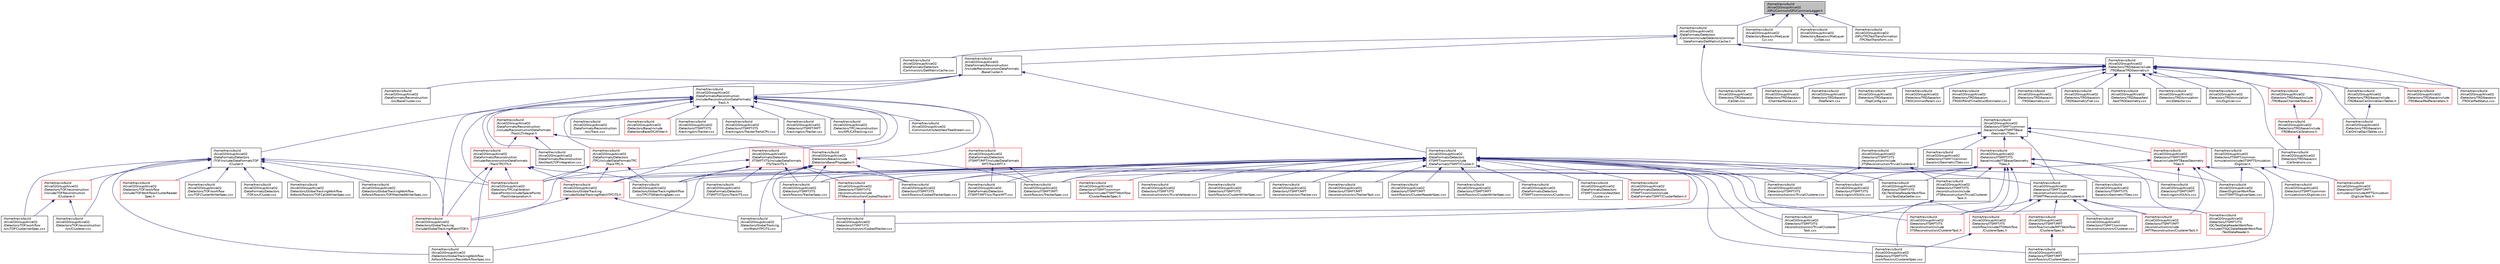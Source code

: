digraph "/home/travis/build/AliceO2Group/AliceO2/GPU/Common/GPUCommonLogger.h"
{
 // INTERACTIVE_SVG=YES
  bgcolor="transparent";
  edge [fontname="Helvetica",fontsize="10",labelfontname="Helvetica",labelfontsize="10"];
  node [fontname="Helvetica",fontsize="10",shape=record];
  Node1 [label="/home/travis/build\l/AliceO2Group/AliceO2\l/GPU/Common/GPUCommonLogger.h",height=0.2,width=0.4,color="black", fillcolor="grey75", style="filled", fontcolor="black"];
  Node1 -> Node2 [dir="back",color="midnightblue",fontsize="10",style="solid",fontname="Helvetica"];
  Node2 [label="/home/travis/build\l/AliceO2Group/AliceO2\l/DataFormats/Detectors\l/Common/include/DetectorsCommon\lDataFormats/DetMatrixCache.h",height=0.2,width=0.4,color="black",URL="$d4/d20/DetMatrixCache_8h.html"];
  Node2 -> Node3 [dir="back",color="midnightblue",fontsize="10",style="solid",fontname="Helvetica"];
  Node3 [label="/home/travis/build\l/AliceO2Group/AliceO2\l/DataFormats/Detectors\l/Common/src/DetMatrixCache.cxx",height=0.2,width=0.4,color="black",URL="$d3/d4e/DetMatrixCache_8cxx.html"];
  Node2 -> Node4 [dir="back",color="midnightblue",fontsize="10",style="solid",fontname="Helvetica"];
  Node4 [label="/home/travis/build\l/AliceO2Group/AliceO2\l/DataFormats/Reconstruction\l/include/ReconstructionDataFormats\l/BaseCluster.h",height=0.2,width=0.4,color="black",URL="$d4/de2/BaseCluster_8h.html"];
  Node4 -> Node5 [dir="back",color="midnightblue",fontsize="10",style="solid",fontname="Helvetica"];
  Node5 [label="/home/travis/build\l/AliceO2Group/AliceO2\l/DataFormats/Detectors\l/ITSMFT/common/include\l/DataFormatsITSMFT/Cluster.h",height=0.2,width=0.4,color="black",URL="$d1/d62/DataFormats_2Detectors_2ITSMFT_2common_2include_2DataFormatsITSMFT_2Cluster_8h.html"];
  Node5 -> Node6 [dir="back",color="midnightblue",fontsize="10",style="solid",fontname="Helvetica"];
  Node6 [label="/home/travis/build\l/AliceO2Group/AliceO2\l/DataFormats/Detectors\l/ITSMFT/common/include\l/DataFormatsITSMFT/ClusterPattern.h",height=0.2,width=0.4,color="red",URL="$de/dc1/ClusterPattern_8h.html"];
  Node5 -> Node7 [dir="back",color="midnightblue",fontsize="10",style="solid",fontname="Helvetica"];
  Node7 [label="/home/travis/build\l/AliceO2Group/AliceO2\l/DataFormats/Detectors\l/ITSMFT/common/src/Cluster.cxx",height=0.2,width=0.4,color="black",URL="$df/db9/DataFormats_2Detectors_2ITSMFT_2common_2src_2Cluster_8cxx.html"];
  Node5 -> Node8 [dir="back",color="midnightblue",fontsize="10",style="solid",fontname="Helvetica"];
  Node8 [label="/home/travis/build\l/AliceO2Group/AliceO2\l/DataFormats/Detectors\l/ITSMFT/common/test/test\l_Cluster.cxx",height=0.2,width=0.4,color="black",URL="$da/db3/test__Cluster_8cxx.html"];
  Node5 -> Node9 [dir="back",color="midnightblue",fontsize="10",style="solid",fontname="Helvetica"];
  Node9 [label="/home/travis/build\l/AliceO2Group/AliceO2\l/DataFormats/Detectors\l/ITSMFT/ITS/src/TrackITS.cxx",height=0.2,width=0.4,color="black",URL="$dd/dea/TrackITS_8cxx.html",tooltip="Implementation of the ITS cooked track. "];
  Node5 -> Node10 [dir="back",color="midnightblue",fontsize="10",style="solid",fontname="Helvetica"];
  Node10 [label="/home/travis/build\l/AliceO2Group/AliceO2\l/DataFormats/Detectors\l/ITSMFT/MFT/src/TrackMFT.cxx",height=0.2,width=0.4,color="black",URL="$d7/d4a/TrackMFT_8cxx.html",tooltip="Implementation of the MFT track. "];
  Node5 -> Node11 [dir="back",color="midnightblue",fontsize="10",style="solid",fontname="Helvetica"];
  Node11 [label="/home/travis/build\l/AliceO2Group/AliceO2\l/Detectors/GlobalTracking\l/include/GlobalTracking/MatchTPCITS.h",height=0.2,width=0.4,color="red",URL="$d3/dac/MatchTPCITS_8h.html",tooltip="Class to perform TPC ITS matching. "];
  Node11 -> Node12 [dir="back",color="midnightblue",fontsize="10",style="solid",fontname="Helvetica"];
  Node12 [label="/home/travis/build\l/AliceO2Group/AliceO2\l/Detectors/GlobalTracking\l/include/GlobalTracking/MatchTOF.h",height=0.2,width=0.4,color="red",URL="$d0/d74/MatchTOF_8h.html",tooltip="Class to perform TOF calibration. "];
  Node12 -> Node13 [dir="back",color="midnightblue",fontsize="10",style="solid",fontname="Helvetica"];
  Node13 [label="/home/travis/build\l/AliceO2Group/AliceO2\l/Detectors/GlobalTrackingWorkflow\l/tofworkflow/src/RecoWorkflowSpec.cxx",height=0.2,width=0.4,color="black",URL="$d8/d84/RecoWorkflowSpec_8cxx.html"];
  Node11 -> Node14 [dir="back",color="midnightblue",fontsize="10",style="solid",fontname="Helvetica"];
  Node14 [label="/home/travis/build\l/AliceO2Group/AliceO2\l/Detectors/GlobalTracking\l/src/MatchTPCITS.cxx",height=0.2,width=0.4,color="black",URL="$dc/d59/MatchTPCITS_8cxx.html"];
  Node5 -> Node15 [dir="back",color="midnightblue",fontsize="10",style="solid",fontname="Helvetica"];
  Node15 [label="/home/travis/build\l/AliceO2Group/AliceO2\l/Detectors/GlobalTrackingWorkflow\l/src/TPCITSMatchingSpec.cxx",height=0.2,width=0.4,color="black",URL="$d6/d73/TPCITSMatchingSpec_8cxx.html"];
  Node5 -> Node16 [dir="back",color="midnightblue",fontsize="10",style="solid",fontname="Helvetica"];
  Node16 [label="/home/travis/build\l/AliceO2Group/AliceO2\l/Detectors/ITSMFT/common\l/reconstruction/include\l/ITSMFTReconstruction/Clusterer.h",height=0.2,width=0.4,color="black",URL="$d6/d04/ITSMFT_2common_2reconstruction_2include_2ITSMFTReconstruction_2Clusterer_8h.html"];
  Node16 -> Node17 [dir="back",color="midnightblue",fontsize="10",style="solid",fontname="Helvetica"];
  Node17 [label="/home/travis/build\l/AliceO2Group/AliceO2\l/Detectors/ITSMFT/common\l/reconstruction/src/Clusterer.cxx",height=0.2,width=0.4,color="black",URL="$de/d69/ITSMFT_2common_2reconstruction_2src_2Clusterer_8cxx.html"];
  Node16 -> Node18 [dir="back",color="midnightblue",fontsize="10",style="solid",fontname="Helvetica"];
  Node18 [label="/home/travis/build\l/AliceO2Group/AliceO2\l/Detectors/ITSMFT/ITS\l/QC/TestDataReaderWorkflow\l/include/ITSQCDataReaderWorkflow\l/TestDataReader.h",height=0.2,width=0.4,color="red",URL="$dd/d69/TestDataReader_8h.html"];
  Node16 -> Node19 [dir="back",color="midnightblue",fontsize="10",style="solid",fontname="Helvetica"];
  Node19 [label="/home/travis/build\l/AliceO2Group/AliceO2\l/Detectors/ITSMFT/ITS\l/reconstruction/include\l/ITSReconstruction/ClustererTask.h",height=0.2,width=0.4,color="red",URL="$d6/d67/ITSMFT_2ITS_2reconstruction_2include_2ITSReconstruction_2ClustererTask_8h.html"];
  Node16 -> Node20 [dir="back",color="midnightblue",fontsize="10",style="solid",fontname="Helvetica"];
  Node20 [label="/home/travis/build\l/AliceO2Group/AliceO2\l/Detectors/ITSMFT/ITS\l/workflow/include/ITSWorkflow\l/ClustererSpec.h",height=0.2,width=0.4,color="red",URL="$d4/dcc/ITSMFT_2ITS_2workflow_2include_2ITSWorkflow_2ClustererSpec_8h.html"];
  Node20 -> Node21 [dir="back",color="midnightblue",fontsize="10",style="solid",fontname="Helvetica"];
  Node21 [label="/home/travis/build\l/AliceO2Group/AliceO2\l/Detectors/ITSMFT/ITS\l/workflow/src/ClustererSpec.cxx",height=0.2,width=0.4,color="black",URL="$d3/da3/ITSMFT_2ITS_2workflow_2src_2ClustererSpec_8cxx.html"];
  Node16 -> Node22 [dir="back",color="midnightblue",fontsize="10",style="solid",fontname="Helvetica"];
  Node22 [label="/home/travis/build\l/AliceO2Group/AliceO2\l/Detectors/ITSMFT/MFT\l/reconstruction/include\l/MFTReconstruction/ClustererTask.h",height=0.2,width=0.4,color="red",URL="$db/d12/ITSMFT_2MFT_2reconstruction_2include_2MFTReconstruction_2ClustererTask_8h.html"];
  Node16 -> Node23 [dir="back",color="midnightblue",fontsize="10",style="solid",fontname="Helvetica"];
  Node23 [label="/home/travis/build\l/AliceO2Group/AliceO2\l/Detectors/ITSMFT/MFT\l/workflow/include/MFTWorkflow\l/ClustererSpec.h",height=0.2,width=0.4,color="red",URL="$d4/d5e/ITSMFT_2MFT_2workflow_2include_2MFTWorkflow_2ClustererSpec_8h.html"];
  Node23 -> Node24 [dir="back",color="midnightblue",fontsize="10",style="solid",fontname="Helvetica"];
  Node24 [label="/home/travis/build\l/AliceO2Group/AliceO2\l/Detectors/ITSMFT/MFT\l/workflow/src/ClustererSpec.cxx",height=0.2,width=0.4,color="black",URL="$d4/d8b/ITSMFT_2MFT_2workflow_2src_2ClustererSpec_8cxx.html"];
  Node5 -> Node25 [dir="back",color="midnightblue",fontsize="10",style="solid",fontname="Helvetica"];
  Node25 [label="/home/travis/build\l/AliceO2Group/AliceO2\l/Detectors/ITSMFT/common\l/workflow/include/ITSMFTWorkflow\l/ClusterReaderSpec.h",height=0.2,width=0.4,color="red",URL="$de/dea/ITSMFT_2common_2workflow_2include_2ITSMFTWorkflow_2ClusterReaderSpec_8h.html"];
  Node5 -> Node26 [dir="back",color="midnightblue",fontsize="10",style="solid",fontname="Helvetica"];
  Node26 [label="/home/travis/build\l/AliceO2Group/AliceO2\l/Detectors/ITSMFT/ITS\l/QC/TestDataReaderWorkflow\l/src/TestDataGetter.cxx",height=0.2,width=0.4,color="black",URL="$d9/da7/TestDataGetter_8cxx.html"];
  Node5 -> Node19 [dir="back",color="midnightblue",fontsize="10",style="solid",fontname="Helvetica"];
  Node5 -> Node27 [dir="back",color="midnightblue",fontsize="10",style="solid",fontname="Helvetica"];
  Node27 [label="/home/travis/build\l/AliceO2Group/AliceO2\l/Detectors/ITSMFT/ITS\l/reconstruction/src/CookedTracker.cxx",height=0.2,width=0.4,color="black",URL="$d7/dca/CookedTracker_8cxx.html",tooltip="Implementation of the \"Cooked Matrix\" ITS tracker. "];
  Node5 -> Node28 [dir="back",color="midnightblue",fontsize="10",style="solid",fontname="Helvetica"];
  Node28 [label="/home/travis/build\l/AliceO2Group/AliceO2\l/Detectors/ITSMFT/ITS\l/reconstruction/src/TrivialClusterer.cxx",height=0.2,width=0.4,color="black",URL="$d5/d89/TrivialClusterer_8cxx.html",tooltip="Implementation of the ITS cluster finder. "];
  Node5 -> Node29 [dir="back",color="midnightblue",fontsize="10",style="solid",fontname="Helvetica"];
  Node29 [label="/home/travis/build\l/AliceO2Group/AliceO2\l/Detectors/ITSMFT/ITS\l/reconstruction/src/TrivialClusterer\lTask.cxx",height=0.2,width=0.4,color="black",URL="$dd/d81/TrivialClustererTask_8cxx.html",tooltip="Implementation of the ITS cluster finder task. "];
  Node5 -> Node30 [dir="back",color="midnightblue",fontsize="10",style="solid",fontname="Helvetica"];
  Node30 [label="/home/travis/build\l/AliceO2Group/AliceO2\l/Detectors/ITSMFT/ITS\l/reconstruction/src/TrivialVertexer.cxx",height=0.2,width=0.4,color="black",URL="$dd/d8c/TrivialVertexer_8cxx.html",tooltip="Implementation of the ITS trivial vertex finder. "];
  Node5 -> Node31 [dir="back",color="midnightblue",fontsize="10",style="solid",fontname="Helvetica"];
  Node31 [label="/home/travis/build\l/AliceO2Group/AliceO2\l/Detectors/ITSMFT/ITS\l/tracking/src/IOUtils.cxx",height=0.2,width=0.4,color="black",URL="$d5/d13/ITS_2tracking_2src_2IOUtils_8cxx.html"];
  Node5 -> Node21 [dir="back",color="midnightblue",fontsize="10",style="solid",fontname="Helvetica"];
  Node5 -> Node32 [dir="back",color="midnightblue",fontsize="10",style="solid",fontname="Helvetica"];
  Node32 [label="/home/travis/build\l/AliceO2Group/AliceO2\l/Detectors/ITSMFT/ITS\l/workflow/src/ClusterWriterSpec.cxx",height=0.2,width=0.4,color="black",URL="$dd/d06/ITS_2workflow_2src_2ClusterWriterSpec_8cxx.html"];
  Node5 -> Node33 [dir="back",color="midnightblue",fontsize="10",style="solid",fontname="Helvetica"];
  Node33 [label="/home/travis/build\l/AliceO2Group/AliceO2\l/Detectors/ITSMFT/ITS\l/workflow/src/CookedTrackerSpec.cxx",height=0.2,width=0.4,color="black",URL="$d6/dbc/CookedTrackerSpec_8cxx.html"];
  Node5 -> Node34 [dir="back",color="midnightblue",fontsize="10",style="solid",fontname="Helvetica"];
  Node34 [label="/home/travis/build\l/AliceO2Group/AliceO2\l/Detectors/ITSMFT/ITS\l/workflow/src/TrackerSpec.cxx",height=0.2,width=0.4,color="black",URL="$de/d95/ITSMFT_2ITS_2workflow_2src_2TrackerSpec_8cxx.html"];
  Node5 -> Node22 [dir="back",color="midnightblue",fontsize="10",style="solid",fontname="Helvetica"];
  Node5 -> Node35 [dir="back",color="midnightblue",fontsize="10",style="solid",fontname="Helvetica"];
  Node35 [label="/home/travis/build\l/AliceO2Group/AliceO2\l/Detectors/ITSMFT/MFT\l/reconstruction/src/Tracker.cxx",height=0.2,width=0.4,color="black",URL="$de/d4b/ITSMFT_2MFT_2reconstruction_2src_2Tracker_8cxx.html"];
  Node5 -> Node36 [dir="back",color="midnightblue",fontsize="10",style="solid",fontname="Helvetica"];
  Node36 [label="/home/travis/build\l/AliceO2Group/AliceO2\l/Detectors/ITSMFT/MFT\l/reconstruction/src/TrackerTask.cxx",height=0.2,width=0.4,color="black",URL="$d7/d1b/TrackerTask_8cxx.html",tooltip="Task driving the track finding from MFT clusters. "];
  Node5 -> Node37 [dir="back",color="midnightblue",fontsize="10",style="solid",fontname="Helvetica"];
  Node37 [label="/home/travis/build\l/AliceO2Group/AliceO2\l/Detectors/ITSMFT/MFT\l/tracking/src/IOUtils.cxx",height=0.2,width=0.4,color="black",URL="$dd/d79/MFT_2tracking_2src_2IOUtils_8cxx.html"];
  Node5 -> Node24 [dir="back",color="midnightblue",fontsize="10",style="solid",fontname="Helvetica"];
  Node5 -> Node38 [dir="back",color="midnightblue",fontsize="10",style="solid",fontname="Helvetica"];
  Node38 [label="/home/travis/build\l/AliceO2Group/AliceO2\l/Detectors/ITSMFT/MFT\l/workflow/src/ClusterReaderSpec.cxx",height=0.2,width=0.4,color="black",URL="$d8/d14/ITSMFT_2MFT_2workflow_2src_2ClusterReaderSpec_8cxx.html"];
  Node5 -> Node39 [dir="back",color="midnightblue",fontsize="10",style="solid",fontname="Helvetica"];
  Node39 [label="/home/travis/build\l/AliceO2Group/AliceO2\l/Detectors/ITSMFT/MFT\l/workflow/src/ClusterWriterSpec.cxx",height=0.2,width=0.4,color="black",URL="$d9/daa/MFT_2workflow_2src_2ClusterWriterSpec_8cxx.html"];
  Node5 -> Node40 [dir="back",color="midnightblue",fontsize="10",style="solid",fontname="Helvetica"];
  Node40 [label="/home/travis/build\l/AliceO2Group/AliceO2\l/Detectors/ITSMFT/MFT\l/workflow/src/TrackerSpec.cxx",height=0.2,width=0.4,color="black",URL="$d1/dd0/ITSMFT_2MFT_2workflow_2src_2TrackerSpec_8cxx.html"];
  Node5 -> Node41 [dir="back",color="midnightblue",fontsize="10",style="solid",fontname="Helvetica"];
  Node41 [label="/home/travis/build\l/AliceO2Group/AliceO2\l/Detectors/TPC/calibration\l/SpacePoints/include/SpacePoints\l/TrackInterpolation.h",height=0.2,width=0.4,color="red",URL="$d3/d0c/TrackInterpolation_8h.html",tooltip="Definition of the TrackInterpolation class. "];
  Node4 -> Node42 [dir="back",color="midnightblue",fontsize="10",style="solid",fontname="Helvetica"];
  Node42 [label="/home/travis/build\l/AliceO2Group/AliceO2\l/DataFormats/Detectors\l/TOF/include/DataFormatsTOF\l/Cluster.h",height=0.2,width=0.4,color="black",URL="$d1/d50/DataFormats_2Detectors_2TOF_2include_2DataFormatsTOF_2Cluster_8h.html"];
  Node42 -> Node43 [dir="back",color="midnightblue",fontsize="10",style="solid",fontname="Helvetica"];
  Node43 [label="/home/travis/build\l/AliceO2Group/AliceO2\l/DataFormats/Detectors\l/TOF/src/Cluster.cxx",height=0.2,width=0.4,color="black",URL="$db/d6b/DataFormats_2Detectors_2TOF_2src_2Cluster_8cxx.html"];
  Node42 -> Node12 [dir="back",color="midnightblue",fontsize="10",style="solid",fontname="Helvetica"];
  Node42 -> Node13 [dir="back",color="midnightblue",fontsize="10",style="solid",fontname="Helvetica"];
  Node42 -> Node44 [dir="back",color="midnightblue",fontsize="10",style="solid",fontname="Helvetica"];
  Node44 [label="/home/travis/build\l/AliceO2Group/AliceO2\l/Detectors/GlobalTrackingWorkflow\l/tofworkflow/src/TOFCalibWriterSpec.cxx",height=0.2,width=0.4,color="black",URL="$dc/d9f/TOFCalibWriterSpec_8cxx.html"];
  Node42 -> Node45 [dir="back",color="midnightblue",fontsize="10",style="solid",fontname="Helvetica"];
  Node45 [label="/home/travis/build\l/AliceO2Group/AliceO2\l/Detectors/GlobalTrackingWorkflow\l/tofworkflow/src/TOFMatchedWriterSpec.cxx",height=0.2,width=0.4,color="black",URL="$d1/dd9/TOFMatchedWriterSpec_8cxx.html"];
  Node42 -> Node46 [dir="back",color="midnightblue",fontsize="10",style="solid",fontname="Helvetica"];
  Node46 [label="/home/travis/build\l/AliceO2Group/AliceO2\l/Detectors/TOF/reconstruction\l/include/TOFReconstruction\l/Clusterer.h",height=0.2,width=0.4,color="red",URL="$dc/d24/TOF_2reconstruction_2include_2TOFReconstruction_2Clusterer_8h.html"];
  Node46 -> Node47 [dir="back",color="midnightblue",fontsize="10",style="solid",fontname="Helvetica"];
  Node47 [label="/home/travis/build\l/AliceO2Group/AliceO2\l/Detectors/TOF/reconstruction\l/src/Clusterer.cxx",height=0.2,width=0.4,color="black",URL="$d5/d8a/TOF_2reconstruction_2src_2Clusterer_8cxx.html"];
  Node46 -> Node48 [dir="back",color="midnightblue",fontsize="10",style="solid",fontname="Helvetica"];
  Node48 [label="/home/travis/build\l/AliceO2Group/AliceO2\l/Detectors/TOF/workflow\l/src/TOFClusterizerSpec.cxx",height=0.2,width=0.4,color="black",URL="$da/df1/TOFClusterizerSpec_8cxx.html"];
  Node42 -> Node47 [dir="back",color="midnightblue",fontsize="10",style="solid",fontname="Helvetica"];
  Node42 -> Node49 [dir="back",color="midnightblue",fontsize="10",style="solid",fontname="Helvetica"];
  Node49 [label="/home/travis/build\l/AliceO2Group/AliceO2\l/Detectors/TOF/workflow\l/include/TOFWorkflow/ClusterReader\lSpec.h",height=0.2,width=0.4,color="red",URL="$d0/d42/TOF_2workflow_2include_2TOFWorkflow_2ClusterReaderSpec_8h.html"];
  Node42 -> Node48 [dir="back",color="midnightblue",fontsize="10",style="solid",fontname="Helvetica"];
  Node42 -> Node50 [dir="back",color="midnightblue",fontsize="10",style="solid",fontname="Helvetica"];
  Node50 [label="/home/travis/build\l/AliceO2Group/AliceO2\l/Detectors/TOF/workflow\l/src/TOFClusterWriterSpec.cxx",height=0.2,width=0.4,color="black",URL="$d5/d8f/TOFClusterWriterSpec_8cxx.html"];
  Node42 -> Node41 [dir="back",color="midnightblue",fontsize="10",style="solid",fontname="Helvetica"];
  Node4 -> Node51 [dir="back",color="midnightblue",fontsize="10",style="solid",fontname="Helvetica"];
  Node51 [label="/home/travis/build\l/AliceO2Group/AliceO2\l/DataFormats/Reconstruction\l/include/ReconstructionDataFormats/\lTrack.h",height=0.2,width=0.4,color="black",URL="$d7/d8b/DataFormats_2Reconstruction_2include_2ReconstructionDataFormats_2Track_8h.html"];
  Node51 -> Node52 [dir="back",color="midnightblue",fontsize="10",style="solid",fontname="Helvetica"];
  Node52 [label="/home/travis/build\l/AliceO2Group/AliceO2\l/Common/Utils/test/testTreeStream.cxx",height=0.2,width=0.4,color="black",URL="$dd/d75/testTreeStream_8cxx.html"];
  Node51 -> Node53 [dir="back",color="midnightblue",fontsize="10",style="solid",fontname="Helvetica"];
  Node53 [label="/home/travis/build\l/AliceO2Group/AliceO2\l/DataFormats/Detectors\l/ITSMFT/ITS/include/DataFormats\lITS/TrackITS.h",height=0.2,width=0.4,color="red",URL="$d1/d71/TrackITS_8h.html",tooltip="Definition of the ITS track. "];
  Node53 -> Node9 [dir="back",color="midnightblue",fontsize="10",style="solid",fontname="Helvetica"];
  Node53 -> Node11 [dir="back",color="midnightblue",fontsize="10",style="solid",fontname="Helvetica"];
  Node53 -> Node15 [dir="back",color="midnightblue",fontsize="10",style="solid",fontname="Helvetica"];
  Node53 -> Node54 [dir="back",color="midnightblue",fontsize="10",style="solid",fontname="Helvetica"];
  Node54 [label="/home/travis/build\l/AliceO2Group/AliceO2\l/Detectors/ITSMFT/ITS\l/reconstruction/include\l/ITSReconstruction/CookedTracker.h",height=0.2,width=0.4,color="red",URL="$d6/d0c/CookedTracker_8h.html",tooltip="Definition of the \"Cooked Matrix\" ITS tracker. "];
  Node54 -> Node27 [dir="back",color="midnightblue",fontsize="10",style="solid",fontname="Helvetica"];
  Node53 -> Node33 [dir="back",color="midnightblue",fontsize="10",style="solid",fontname="Helvetica"];
  Node53 -> Node34 [dir="back",color="midnightblue",fontsize="10",style="solid",fontname="Helvetica"];
  Node53 -> Node41 [dir="back",color="midnightblue",fontsize="10",style="solid",fontname="Helvetica"];
  Node51 -> Node55 [dir="back",color="midnightblue",fontsize="10",style="solid",fontname="Helvetica"];
  Node55 [label="/home/travis/build\l/AliceO2Group/AliceO2\l/DataFormats/Detectors\l/ITSMFT/MFT/include/DataFormats\lMFT/TrackMFT.h",height=0.2,width=0.4,color="red",URL="$db/dd0/TrackMFT_8h.html"];
  Node55 -> Node10 [dir="back",color="midnightblue",fontsize="10",style="solid",fontname="Helvetica"];
  Node55 -> Node40 [dir="back",color="midnightblue",fontsize="10",style="solid",fontname="Helvetica"];
  Node51 -> Node56 [dir="back",color="midnightblue",fontsize="10",style="solid",fontname="Helvetica"];
  Node56 [label="/home/travis/build\l/AliceO2Group/AliceO2\l/DataFormats/Detectors\l/TPC/include/DataFormatsTPC\l/TrackTPC.h",height=0.2,width=0.4,color="red",URL="$d5/dc9/TrackTPC_8h.html"];
  Node56 -> Node12 [dir="back",color="midnightblue",fontsize="10",style="solid",fontname="Helvetica"];
  Node56 -> Node11 [dir="back",color="midnightblue",fontsize="10",style="solid",fontname="Helvetica"];
  Node56 -> Node15 [dir="back",color="midnightblue",fontsize="10",style="solid",fontname="Helvetica"];
  Node56 -> Node41 [dir="back",color="midnightblue",fontsize="10",style="solid",fontname="Helvetica"];
  Node51 -> Node57 [dir="back",color="midnightblue",fontsize="10",style="solid",fontname="Helvetica"];
  Node57 [label="/home/travis/build\l/AliceO2Group/AliceO2\l/DataFormats/Reconstruction\l/include/ReconstructionDataFormats\l/TrackLTIntegral.h",height=0.2,width=0.4,color="red",URL="$d6/db1/TrackLTIntegral_8h.html",tooltip="Track Length and TOF integral. "];
  Node57 -> Node58 [dir="back",color="midnightblue",fontsize="10",style="solid",fontname="Helvetica"];
  Node58 [label="/home/travis/build\l/AliceO2Group/AliceO2\l/DataFormats/Reconstruction\l/include/ReconstructionDataFormats\l/TrackTPCITS.h",height=0.2,width=0.4,color="red",URL="$d5/d1e/TrackTPCITS_8h.html",tooltip="Result of refitting TPC-ITS matched track. "];
  Node58 -> Node12 [dir="back",color="midnightblue",fontsize="10",style="solid",fontname="Helvetica"];
  Node58 -> Node11 [dir="back",color="midnightblue",fontsize="10",style="solid",fontname="Helvetica"];
  Node58 -> Node15 [dir="back",color="midnightblue",fontsize="10",style="solid",fontname="Helvetica"];
  Node58 -> Node13 [dir="back",color="midnightblue",fontsize="10",style="solid",fontname="Helvetica"];
  Node58 -> Node41 [dir="back",color="midnightblue",fontsize="10",style="solid",fontname="Helvetica"];
  Node57 -> Node59 [dir="back",color="midnightblue",fontsize="10",style="solid",fontname="Helvetica"];
  Node59 [label="/home/travis/build\l/AliceO2Group/AliceO2\l/DataFormats/Reconstruction\l/test/testLTOFIntegration.cxx",height=0.2,width=0.4,color="black",URL="$d7/d6a/testLTOFIntegration_8cxx.html"];
  Node57 -> Node60 [dir="back",color="midnightblue",fontsize="10",style="solid",fontname="Helvetica"];
  Node60 [label="/home/travis/build\l/AliceO2Group/AliceO2\l/Detectors/Base/include\l/DetectorsBase/Propagator.h",height=0.2,width=0.4,color="red",URL="$d2/df9/Propagator_8h.html"];
  Node60 -> Node14 [dir="back",color="midnightblue",fontsize="10",style="solid",fontname="Helvetica"];
  Node60 -> Node15 [dir="back",color="midnightblue",fontsize="10",style="solid",fontname="Helvetica"];
  Node60 -> Node13 [dir="back",color="midnightblue",fontsize="10",style="solid",fontname="Helvetica"];
  Node60 -> Node27 [dir="back",color="midnightblue",fontsize="10",style="solid",fontname="Helvetica"];
  Node60 -> Node33 [dir="back",color="midnightblue",fontsize="10",style="solid",fontname="Helvetica"];
  Node60 -> Node34 [dir="back",color="midnightblue",fontsize="10",style="solid",fontname="Helvetica"];
  Node60 -> Node40 [dir="back",color="midnightblue",fontsize="10",style="solid",fontname="Helvetica"];
  Node51 -> Node58 [dir="back",color="midnightblue",fontsize="10",style="solid",fontname="Helvetica"];
  Node51 -> Node61 [dir="back",color="midnightblue",fontsize="10",style="solid",fontname="Helvetica"];
  Node61 [label="/home/travis/build\l/AliceO2Group/AliceO2\l/DataFormats/Reconstruction\l/src/Track.cxx",height=0.2,width=0.4,color="black",URL="$d3/d18/DataFormats_2Reconstruction_2src_2Track_8cxx.html"];
  Node51 -> Node59 [dir="back",color="midnightblue",fontsize="10",style="solid",fontname="Helvetica"];
  Node51 -> Node62 [dir="back",color="midnightblue",fontsize="10",style="solid",fontname="Helvetica"];
  Node62 [label="/home/travis/build\l/AliceO2Group/AliceO2\l/Detectors/Base/include\l/DetectorsBase/DCAFitter.h",height=0.2,width=0.4,color="red",URL="$d4/d7b/DCAFitter_8h.html",tooltip="Defintions for DCA fitter class. "];
  Node51 -> Node60 [dir="back",color="midnightblue",fontsize="10",style="solid",fontname="Helvetica"];
  Node51 -> Node12 [dir="back",color="midnightblue",fontsize="10",style="solid",fontname="Helvetica"];
  Node51 -> Node11 [dir="back",color="midnightblue",fontsize="10",style="solid",fontname="Helvetica"];
  Node51 -> Node63 [dir="back",color="midnightblue",fontsize="10",style="solid",fontname="Helvetica"];
  Node63 [label="/home/travis/build\l/AliceO2Group/AliceO2\l/Detectors/ITSMFT/ITS\l/tracking/src/Tracker.cxx",height=0.2,width=0.4,color="black",URL="$d7/dd9/ITSMFT_2ITS_2tracking_2src_2Tracker_8cxx.html"];
  Node51 -> Node64 [dir="back",color="midnightblue",fontsize="10",style="solid",fontname="Helvetica"];
  Node64 [label="/home/travis/build\l/AliceO2Group/AliceO2\l/Detectors/ITSMFT/ITS\l/tracking/src/TrackerTraitsCPU.cxx",height=0.2,width=0.4,color="black",URL="$d0/d20/TrackerTraitsCPU_8cxx.html"];
  Node51 -> Node65 [dir="back",color="midnightblue",fontsize="10",style="solid",fontname="Helvetica"];
  Node65 [label="/home/travis/build\l/AliceO2Group/AliceO2\l/Detectors/ITSMFT/MFT\l/tracking/src/Tracker.cxx",height=0.2,width=0.4,color="black",URL="$d4/d77/ITSMFT_2MFT_2tracking_2src_2Tracker_8cxx.html"];
  Node51 -> Node41 [dir="back",color="midnightblue",fontsize="10",style="solid",fontname="Helvetica"];
  Node51 -> Node66 [dir="back",color="midnightblue",fontsize="10",style="solid",fontname="Helvetica"];
  Node66 [label="/home/travis/build\l/AliceO2Group/AliceO2\l/Detectors/TPC/reconstruction\l/src/GPUCATracking.cxx",height=0.2,width=0.4,color="black",URL="$d4/d2e/GPUCATracking_8cxx.html"];
  Node4 -> Node67 [dir="back",color="midnightblue",fontsize="10",style="solid",fontname="Helvetica"];
  Node67 [label="/home/travis/build\l/AliceO2Group/AliceO2\l/DataFormats/Reconstruction\l/src/BaseCluster.cxx",height=0.2,width=0.4,color="black",URL="$d7/dd0/BaseCluster_8cxx.html"];
  Node2 -> Node68 [dir="back",color="midnightblue",fontsize="10",style="solid",fontname="Helvetica"];
  Node68 [label="/home/travis/build\l/AliceO2Group/AliceO2\l/Detectors/ITSMFT/common\l/base/include/ITSMFTBase\l/GeometryTGeo.h",height=0.2,width=0.4,color="black",URL="$d0/d2d/common_2base_2include_2ITSMFTBase_2GeometryTGeo_8h.html"];
  Node68 -> Node69 [dir="back",color="midnightblue",fontsize="10",style="solid",fontname="Helvetica"];
  Node69 [label="/home/travis/build\l/AliceO2Group/AliceO2\l/Detectors/ITSMFT/common\l/base/src/GeometryTGeo.cxx",height=0.2,width=0.4,color="black",URL="$d6/daf/common_2base_2src_2GeometryTGeo_8cxx.html"];
  Node68 -> Node16 [dir="back",color="midnightblue",fontsize="10",style="solid",fontname="Helvetica"];
  Node68 -> Node70 [dir="back",color="midnightblue",fontsize="10",style="solid",fontname="Helvetica"];
  Node70 [label="/home/travis/build\l/AliceO2Group/AliceO2\l/Detectors/ITSMFT/common\l/simulation/include/ITSMFTSimulation\l/Digitizer.h",height=0.2,width=0.4,color="black",URL="$d7/d9c/ITSMFT_2common_2simulation_2include_2ITSMFTSimulation_2Digitizer_8h.html"];
  Node70 -> Node71 [dir="back",color="midnightblue",fontsize="10",style="solid",fontname="Helvetica"];
  Node71 [label="/home/travis/build\l/AliceO2Group/AliceO2\l/Detectors/ITSMFT/common\l/simulation/src/Digitizer.cxx",height=0.2,width=0.4,color="black",URL="$dc/dbf/ITSMFT_2common_2simulation_2src_2Digitizer_8cxx.html"];
  Node70 -> Node72 [dir="back",color="midnightblue",fontsize="10",style="solid",fontname="Helvetica"];
  Node72 [label="/home/travis/build\l/AliceO2Group/AliceO2\l/Detectors/ITSMFT/MFT\l/simulation/include/MFTSimulation\l/DigitizerTask.h",height=0.2,width=0.4,color="red",URL="$dd/d11/ITSMFT_2MFT_2simulation_2include_2MFTSimulation_2DigitizerTask_8h.html"];
  Node70 -> Node73 [dir="back",color="midnightblue",fontsize="10",style="solid",fontname="Helvetica"];
  Node73 [label="/home/travis/build\l/AliceO2Group/AliceO2\l/Steer/DigitizerWorkflow\l/src/ITSMFTDigitizerSpec.cxx",height=0.2,width=0.4,color="black",URL="$d3/d43/ITSMFTDigitizerSpec_8cxx.html"];
  Node68 -> Node74 [dir="back",color="midnightblue",fontsize="10",style="solid",fontname="Helvetica"];
  Node74 [label="/home/travis/build\l/AliceO2Group/AliceO2\l/Detectors/ITSMFT/ITS\l/base/include/ITSBase/Geometry\lTGeo.h",height=0.2,width=0.4,color="red",URL="$df/d9a/ITS_2base_2include_2ITSBase_2GeometryTGeo_8h.html"];
  Node74 -> Node14 [dir="back",color="midnightblue",fontsize="10",style="solid",fontname="Helvetica"];
  Node74 -> Node75 [dir="back",color="midnightblue",fontsize="10",style="solid",fontname="Helvetica"];
  Node75 [label="/home/travis/build\l/AliceO2Group/AliceO2\l/Detectors/ITSMFT/ITS\l/base/src/GeometryTGeo.cxx",height=0.2,width=0.4,color="black",URL="$db/df2/ITS_2base_2src_2GeometryTGeo_8cxx.html"];
  Node74 -> Node18 [dir="back",color="midnightblue",fontsize="10",style="solid",fontname="Helvetica"];
  Node74 -> Node26 [dir="back",color="midnightblue",fontsize="10",style="solid",fontname="Helvetica"];
  Node74 -> Node19 [dir="back",color="midnightblue",fontsize="10",style="solid",fontname="Helvetica"];
  Node74 -> Node54 [dir="back",color="midnightblue",fontsize="10",style="solid",fontname="Helvetica"];
  Node74 -> Node76 [dir="back",color="midnightblue",fontsize="10",style="solid",fontname="Helvetica"];
  Node76 [label="/home/travis/build\l/AliceO2Group/AliceO2\l/Detectors/ITSMFT/ITS\l/reconstruction/include\l/ITSReconstruction/TrivialClusterer\lTask.h",height=0.2,width=0.4,color="black",URL="$d6/d49/TrivialClustererTask_8h.html",tooltip="Definition of the ITS cluster finder task. "];
  Node76 -> Node29 [dir="back",color="midnightblue",fontsize="10",style="solid",fontname="Helvetica"];
  Node74 -> Node31 [dir="back",color="midnightblue",fontsize="10",style="solid",fontname="Helvetica"];
  Node74 -> Node21 [dir="back",color="midnightblue",fontsize="10",style="solid",fontname="Helvetica"];
  Node74 -> Node33 [dir="back",color="midnightblue",fontsize="10",style="solid",fontname="Helvetica"];
  Node74 -> Node34 [dir="back",color="midnightblue",fontsize="10",style="solid",fontname="Helvetica"];
  Node74 -> Node73 [dir="back",color="midnightblue",fontsize="10",style="solid",fontname="Helvetica"];
  Node68 -> Node77 [dir="back",color="midnightblue",fontsize="10",style="solid",fontname="Helvetica"];
  Node77 [label="/home/travis/build\l/AliceO2Group/AliceO2\l/Detectors/ITSMFT/ITS\l/reconstruction/include\l/ITSReconstruction/TrivialClusterer.h",height=0.2,width=0.4,color="black",URL="$d1/d76/TrivialClusterer_8h.html",tooltip="Definition of the ITS cluster finder. "];
  Node77 -> Node76 [dir="back",color="midnightblue",fontsize="10",style="solid",fontname="Helvetica"];
  Node77 -> Node28 [dir="back",color="midnightblue",fontsize="10",style="solid",fontname="Helvetica"];
  Node68 -> Node78 [dir="back",color="midnightblue",fontsize="10",style="solid",fontname="Helvetica"];
  Node78 [label="/home/travis/build\l/AliceO2Group/AliceO2\l/Detectors/ITSMFT/MFT\l/base/include/MFTBase/Geometry\lTGeo.h",height=0.2,width=0.4,color="red",URL="$d0/ddc/MFT_2base_2include_2MFTBase_2GeometryTGeo_8h.html"];
  Node78 -> Node22 [dir="back",color="midnightblue",fontsize="10",style="solid",fontname="Helvetica"];
  Node78 -> Node37 [dir="back",color="midnightblue",fontsize="10",style="solid",fontname="Helvetica"];
  Node78 -> Node24 [dir="back",color="midnightblue",fontsize="10",style="solid",fontname="Helvetica"];
  Node78 -> Node40 [dir="back",color="midnightblue",fontsize="10",style="solid",fontname="Helvetica"];
  Node78 -> Node73 [dir="back",color="midnightblue",fontsize="10",style="solid",fontname="Helvetica"];
  Node2 -> Node79 [dir="back",color="midnightblue",fontsize="10",style="solid",fontname="Helvetica"];
  Node79 [label="/home/travis/build\l/AliceO2Group/AliceO2\l/Detectors/TRD/base/include\l/TRDBase/TRDGeometry.h",height=0.2,width=0.4,color="black",URL="$dd/d07/TRDGeometry_8h.html"];
  Node79 -> Node80 [dir="back",color="midnightblue",fontsize="10",style="solid",fontname="Helvetica"];
  Node80 [label="/home/travis/build\l/AliceO2Group/AliceO2\l/Detectors/TRD/base/include\l/TRDBase/Calibrations.h",height=0.2,width=0.4,color="red",URL="$d4/d17/Calibrations_8h.html"];
  Node80 -> Node81 [dir="back",color="midnightblue",fontsize="10",style="solid",fontname="Helvetica"];
  Node81 [label="/home/travis/build\l/AliceO2Group/AliceO2\l/Detectors/TRD/base/src\l/Calibrations.cxx",height=0.2,width=0.4,color="black",URL="$dc/db4/Calibrations_8cxx.html"];
  Node79 -> Node82 [dir="back",color="midnightblue",fontsize="10",style="solid",fontname="Helvetica"];
  Node82 [label="/home/travis/build\l/AliceO2Group/AliceO2\l/Detectors/TRD/base/include\l/TRDBase/CalOnlineGainTables.h",height=0.2,width=0.4,color="black",URL="$d5/da9/CalOnlineGainTables_8h.html"];
  Node82 -> Node83 [dir="back",color="midnightblue",fontsize="10",style="solid",fontname="Helvetica"];
  Node83 [label="/home/travis/build\l/AliceO2Group/AliceO2\l/Detectors/TRD/base/src\l/CalOnlineGainTables.cxx",height=0.2,width=0.4,color="black",URL="$dd/db7/CalOnlineGainTables_8cxx.html"];
  Node79 -> Node84 [dir="back",color="midnightblue",fontsize="10",style="solid",fontname="Helvetica"];
  Node84 [label="/home/travis/build\l/AliceO2Group/AliceO2\l/Detectors/TRD/base/include\l/TRDBase/ChamberStatus.h",height=0.2,width=0.4,color="red",URL="$dc/d5d/ChamberStatus_8h.html"];
  Node84 -> Node80 [dir="back",color="midnightblue",fontsize="10",style="solid",fontname="Helvetica"];
  Node79 -> Node85 [dir="back",color="midnightblue",fontsize="10",style="solid",fontname="Helvetica"];
  Node85 [label="/home/travis/build\l/AliceO2Group/AliceO2\l/Detectors/TRD/base/include\l/TRDBase/PadParameters.h",height=0.2,width=0.4,color="red",URL="$d2/d2a/PadParameters_8h.html"];
  Node79 -> Node86 [dir="back",color="midnightblue",fontsize="10",style="solid",fontname="Helvetica"];
  Node86 [label="/home/travis/build\l/AliceO2Group/AliceO2\l/Detectors/TRD/base/src\l/CalDet.cxx",height=0.2,width=0.4,color="black",URL="$d7/d83/TRD_2base_2src_2CalDet_8cxx.html"];
  Node79 -> Node81 [dir="back",color="midnightblue",fontsize="10",style="solid",fontname="Helvetica"];
  Node79 -> Node83 [dir="back",color="midnightblue",fontsize="10",style="solid",fontname="Helvetica"];
  Node79 -> Node87 [dir="back",color="midnightblue",fontsize="10",style="solid",fontname="Helvetica"];
  Node87 [label="/home/travis/build\l/AliceO2Group/AliceO2\l/Detectors/TRD/base/src\l/ChamberNoise.cxx",height=0.2,width=0.4,color="black",URL="$d1/def/ChamberNoise_8cxx.html"];
  Node79 -> Node88 [dir="back",color="midnightblue",fontsize="10",style="solid",fontname="Helvetica"];
  Node88 [label="/home/travis/build\l/AliceO2Group/AliceO2\l/Detectors/TRD/base/src\l/FeeParam.cxx",height=0.2,width=0.4,color="black",URL="$d0/d67/FeeParam_8cxx.html"];
  Node79 -> Node89 [dir="back",color="midnightblue",fontsize="10",style="solid",fontname="Helvetica"];
  Node89 [label="/home/travis/build\l/AliceO2Group/AliceO2\l/Detectors/TRD/base/src\l/TrapConfig.cxx",height=0.2,width=0.4,color="black",URL="$d8/d55/TrapConfig_8cxx.html"];
  Node79 -> Node90 [dir="back",color="midnightblue",fontsize="10",style="solid",fontname="Helvetica"];
  Node90 [label="/home/travis/build\l/AliceO2Group/AliceO2\l/Detectors/TRD/base/src\l/TRDCalPadStatus.cxx",height=0.2,width=0.4,color="black",URL="$d5/d52/TRDCalPadStatus_8cxx.html"];
  Node79 -> Node91 [dir="back",color="midnightblue",fontsize="10",style="solid",fontname="Helvetica"];
  Node91 [label="/home/travis/build\l/AliceO2Group/AliceO2\l/Detectors/TRD/base/src\l/TRDCommonParam.cxx",height=0.2,width=0.4,color="black",URL="$d8/dd6/TRDCommonParam_8cxx.html"];
  Node79 -> Node92 [dir="back",color="midnightblue",fontsize="10",style="solid",fontname="Helvetica"];
  Node92 [label="/home/travis/build\l/AliceO2Group/AliceO2\l/Detectors/TRD/base/src\l/TRDDiffAndTimeStructEstimator.cxx",height=0.2,width=0.4,color="black",URL="$d1/dce/TRDDiffAndTimeStructEstimator_8cxx.html"];
  Node79 -> Node93 [dir="back",color="midnightblue",fontsize="10",style="solid",fontname="Helvetica"];
  Node93 [label="/home/travis/build\l/AliceO2Group/AliceO2\l/Detectors/TRD/base/src\l/TRDGeometry.cxx",height=0.2,width=0.4,color="black",URL="$d2/d10/TRDGeometry_8cxx.html"];
  Node79 -> Node94 [dir="back",color="midnightblue",fontsize="10",style="solid",fontname="Helvetica"];
  Node94 [label="/home/travis/build\l/AliceO2Group/AliceO2\l/Detectors/TRD/base/src\l/TRDGeometryFlat.cxx",height=0.2,width=0.4,color="black",URL="$d1/d84/TRDGeometryFlat_8cxx.html"];
  Node79 -> Node95 [dir="back",color="midnightblue",fontsize="10",style="solid",fontname="Helvetica"];
  Node95 [label="/home/travis/build\l/AliceO2Group/AliceO2\l/Detectors/TRD/base/test\l/testTRDGeometry.cxx",height=0.2,width=0.4,color="black",URL="$dd/db7/testTRDGeometry_8cxx.html"];
  Node79 -> Node96 [dir="back",color="midnightblue",fontsize="10",style="solid",fontname="Helvetica"];
  Node96 [label="/home/travis/build\l/AliceO2Group/AliceO2\l/Detectors/TRD/simulation\l/src/Detector.cxx",height=0.2,width=0.4,color="black",URL="$da/d16/TRD_2simulation_2src_2Detector_8cxx.html"];
  Node79 -> Node97 [dir="back",color="midnightblue",fontsize="10",style="solid",fontname="Helvetica"];
  Node97 [label="/home/travis/build\l/AliceO2Group/AliceO2\l/Detectors/TRD/simulation\l/src/Digitizer.cxx",height=0.2,width=0.4,color="black",URL="$d7/d40/TRD_2simulation_2src_2Digitizer_8cxx.html"];
  Node2 -> Node90 [dir="back",color="midnightblue",fontsize="10",style="solid",fontname="Helvetica"];
  Node1 -> Node98 [dir="back",color="midnightblue",fontsize="10",style="solid",fontname="Helvetica"];
  Node98 [label="/home/travis/build\l/AliceO2Group/AliceO2\l/Detectors/Base/src/MatLayer\lCyl.cxx",height=0.2,width=0.4,color="black",URL="$d1/d2b/MatLayerCyl_8cxx.html",tooltip="Implementation of single cylindrical material layer. "];
  Node1 -> Node99 [dir="back",color="midnightblue",fontsize="10",style="solid",fontname="Helvetica"];
  Node99 [label="/home/travis/build\l/AliceO2Group/AliceO2\l/Detectors/Base/src/MatLayer\lCylSet.cxx",height=0.2,width=0.4,color="black",URL="$d0/daa/MatLayerCylSet_8cxx.html",tooltip="Implementation of the wrapper for the set of cylindrical material layers. "];
  Node1 -> Node100 [dir="back",color="midnightblue",fontsize="10",style="solid",fontname="Helvetica"];
  Node100 [label="/home/travis/build\l/AliceO2Group/AliceO2\l/GPU/TPCFastTransformation\l/TPCFastTransform.cxx",height=0.2,width=0.4,color="black",URL="$d9/df6/TPCFastTransform_8cxx.html",tooltip="Implementation of TPCFastTransform class. "];
}
